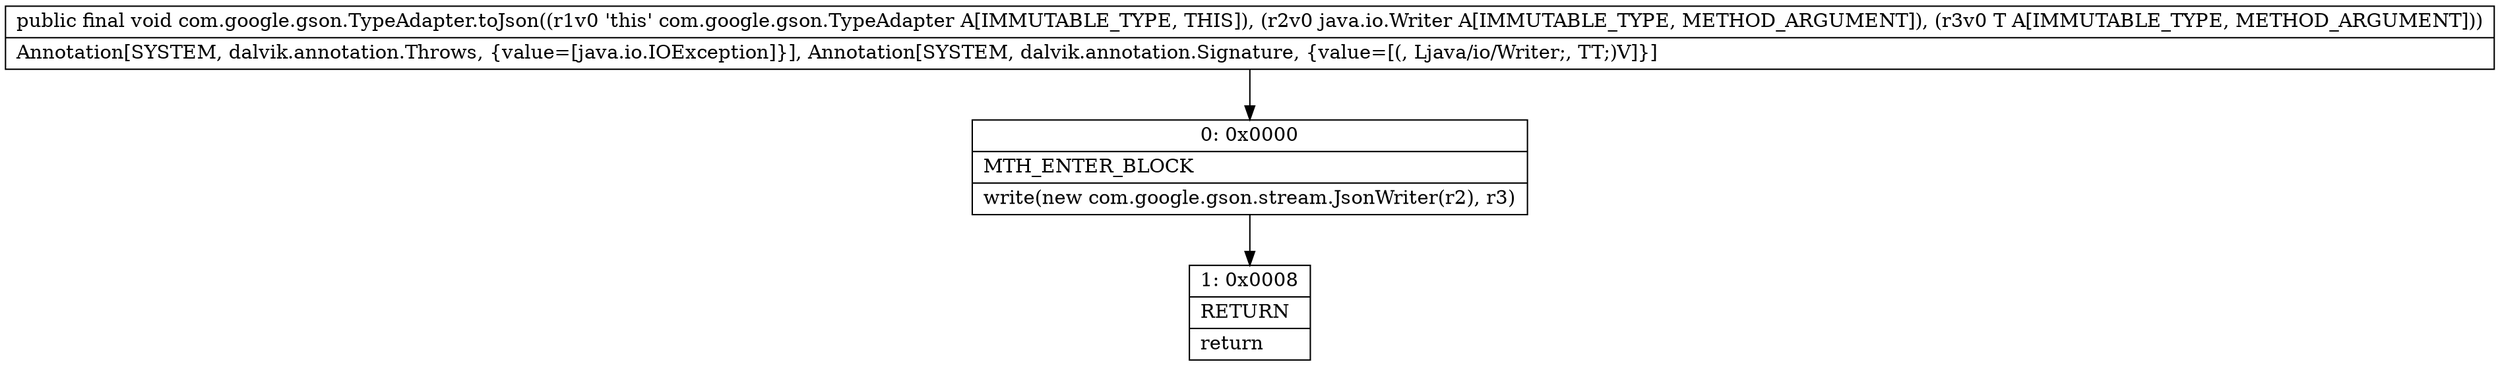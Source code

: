 digraph "CFG forcom.google.gson.TypeAdapter.toJson(Ljava\/io\/Writer;Ljava\/lang\/Object;)V" {
Node_0 [shape=record,label="{0\:\ 0x0000|MTH_ENTER_BLOCK\l|write(new com.google.gson.stream.JsonWriter(r2), r3)\l}"];
Node_1 [shape=record,label="{1\:\ 0x0008|RETURN\l|return\l}"];
MethodNode[shape=record,label="{public final void com.google.gson.TypeAdapter.toJson((r1v0 'this' com.google.gson.TypeAdapter A[IMMUTABLE_TYPE, THIS]), (r2v0 java.io.Writer A[IMMUTABLE_TYPE, METHOD_ARGUMENT]), (r3v0 T A[IMMUTABLE_TYPE, METHOD_ARGUMENT]))  | Annotation[SYSTEM, dalvik.annotation.Throws, \{value=[java.io.IOException]\}], Annotation[SYSTEM, dalvik.annotation.Signature, \{value=[(, Ljava\/io\/Writer;, TT;)V]\}]\l}"];
MethodNode -> Node_0;
Node_0 -> Node_1;
}

